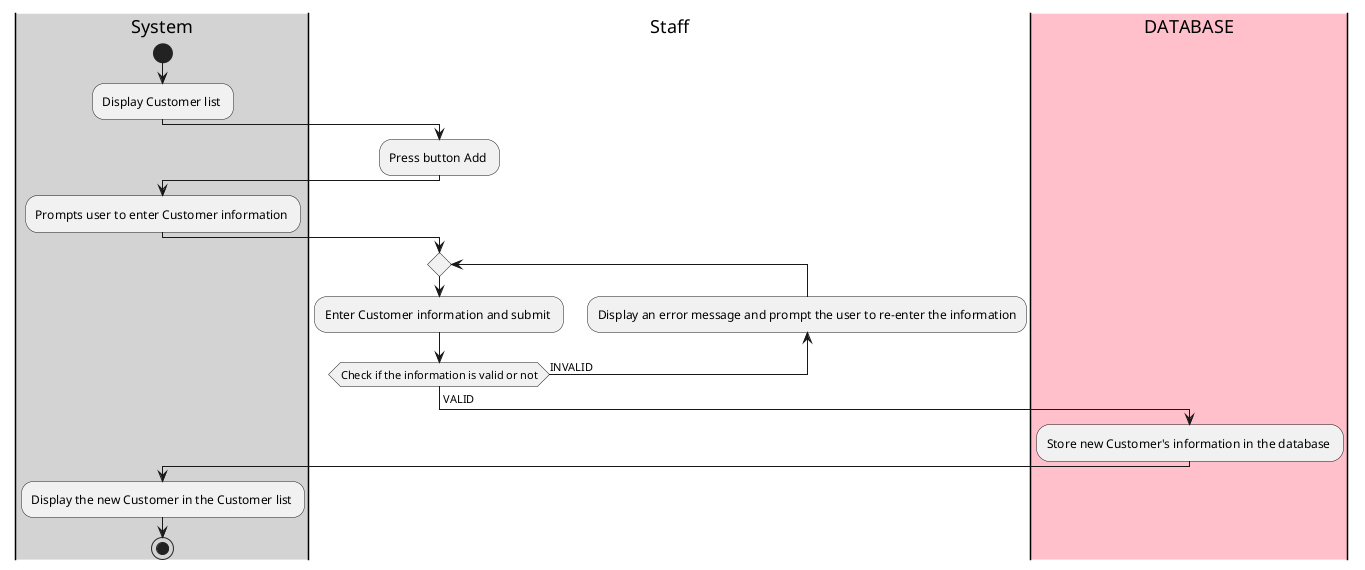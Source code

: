 @startuml

|#lightgray|System|
start
:Display Customer list ;
|#White|Staff|
:Press button Add ;
|#lightgray|System|
:Prompts user to enter Customer information ;
|#White|Staff|
repeat
  :Enter Customer information and submit ;
backward:Display an error message and prompt the user to re-enter the information;
repeat while (Check if the information is valid or not) is (INVALID)
-> VALID;
|#pink|DATABASE|
:Store new Customer's information in the database ; 
|#lightgray|System|
:Display the new Customer in the Customer list ;
stop

@enduml
